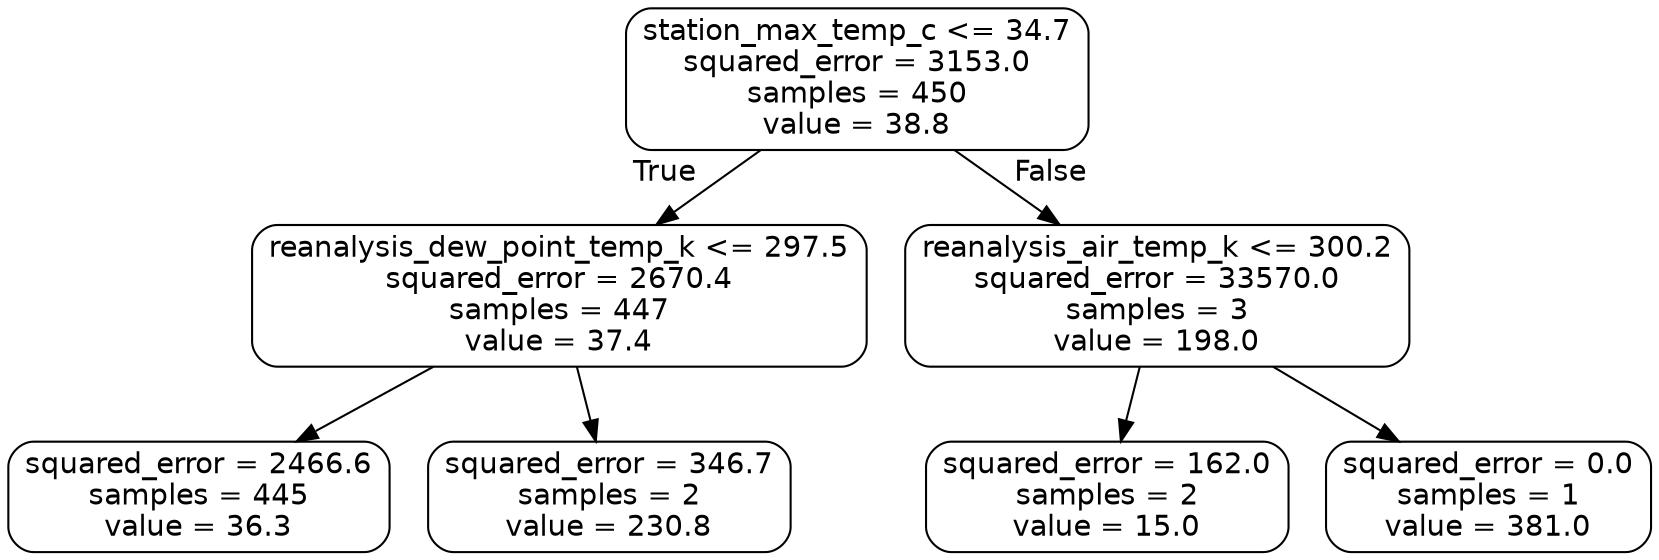 digraph Tree {
node [shape=box, style="rounded", color="black", fontname="helvetica"] ;
edge [fontname="helvetica"] ;
0 [label="station_max_temp_c <= 34.7\nsquared_error = 3153.0\nsamples = 450\nvalue = 38.8"] ;
1 [label="reanalysis_dew_point_temp_k <= 297.5\nsquared_error = 2670.4\nsamples = 447\nvalue = 37.4"] ;
0 -> 1 [labeldistance=2.5, labelangle=45, headlabel="True"] ;
2 [label="squared_error = 2466.6\nsamples = 445\nvalue = 36.3"] ;
1 -> 2 ;
3 [label="squared_error = 346.7\nsamples = 2\nvalue = 230.8"] ;
1 -> 3 ;
4 [label="reanalysis_air_temp_k <= 300.2\nsquared_error = 33570.0\nsamples = 3\nvalue = 198.0"] ;
0 -> 4 [labeldistance=2.5, labelangle=-45, headlabel="False"] ;
5 [label="squared_error = 162.0\nsamples = 2\nvalue = 15.0"] ;
4 -> 5 ;
6 [label="squared_error = 0.0\nsamples = 1\nvalue = 381.0"] ;
4 -> 6 ;
}